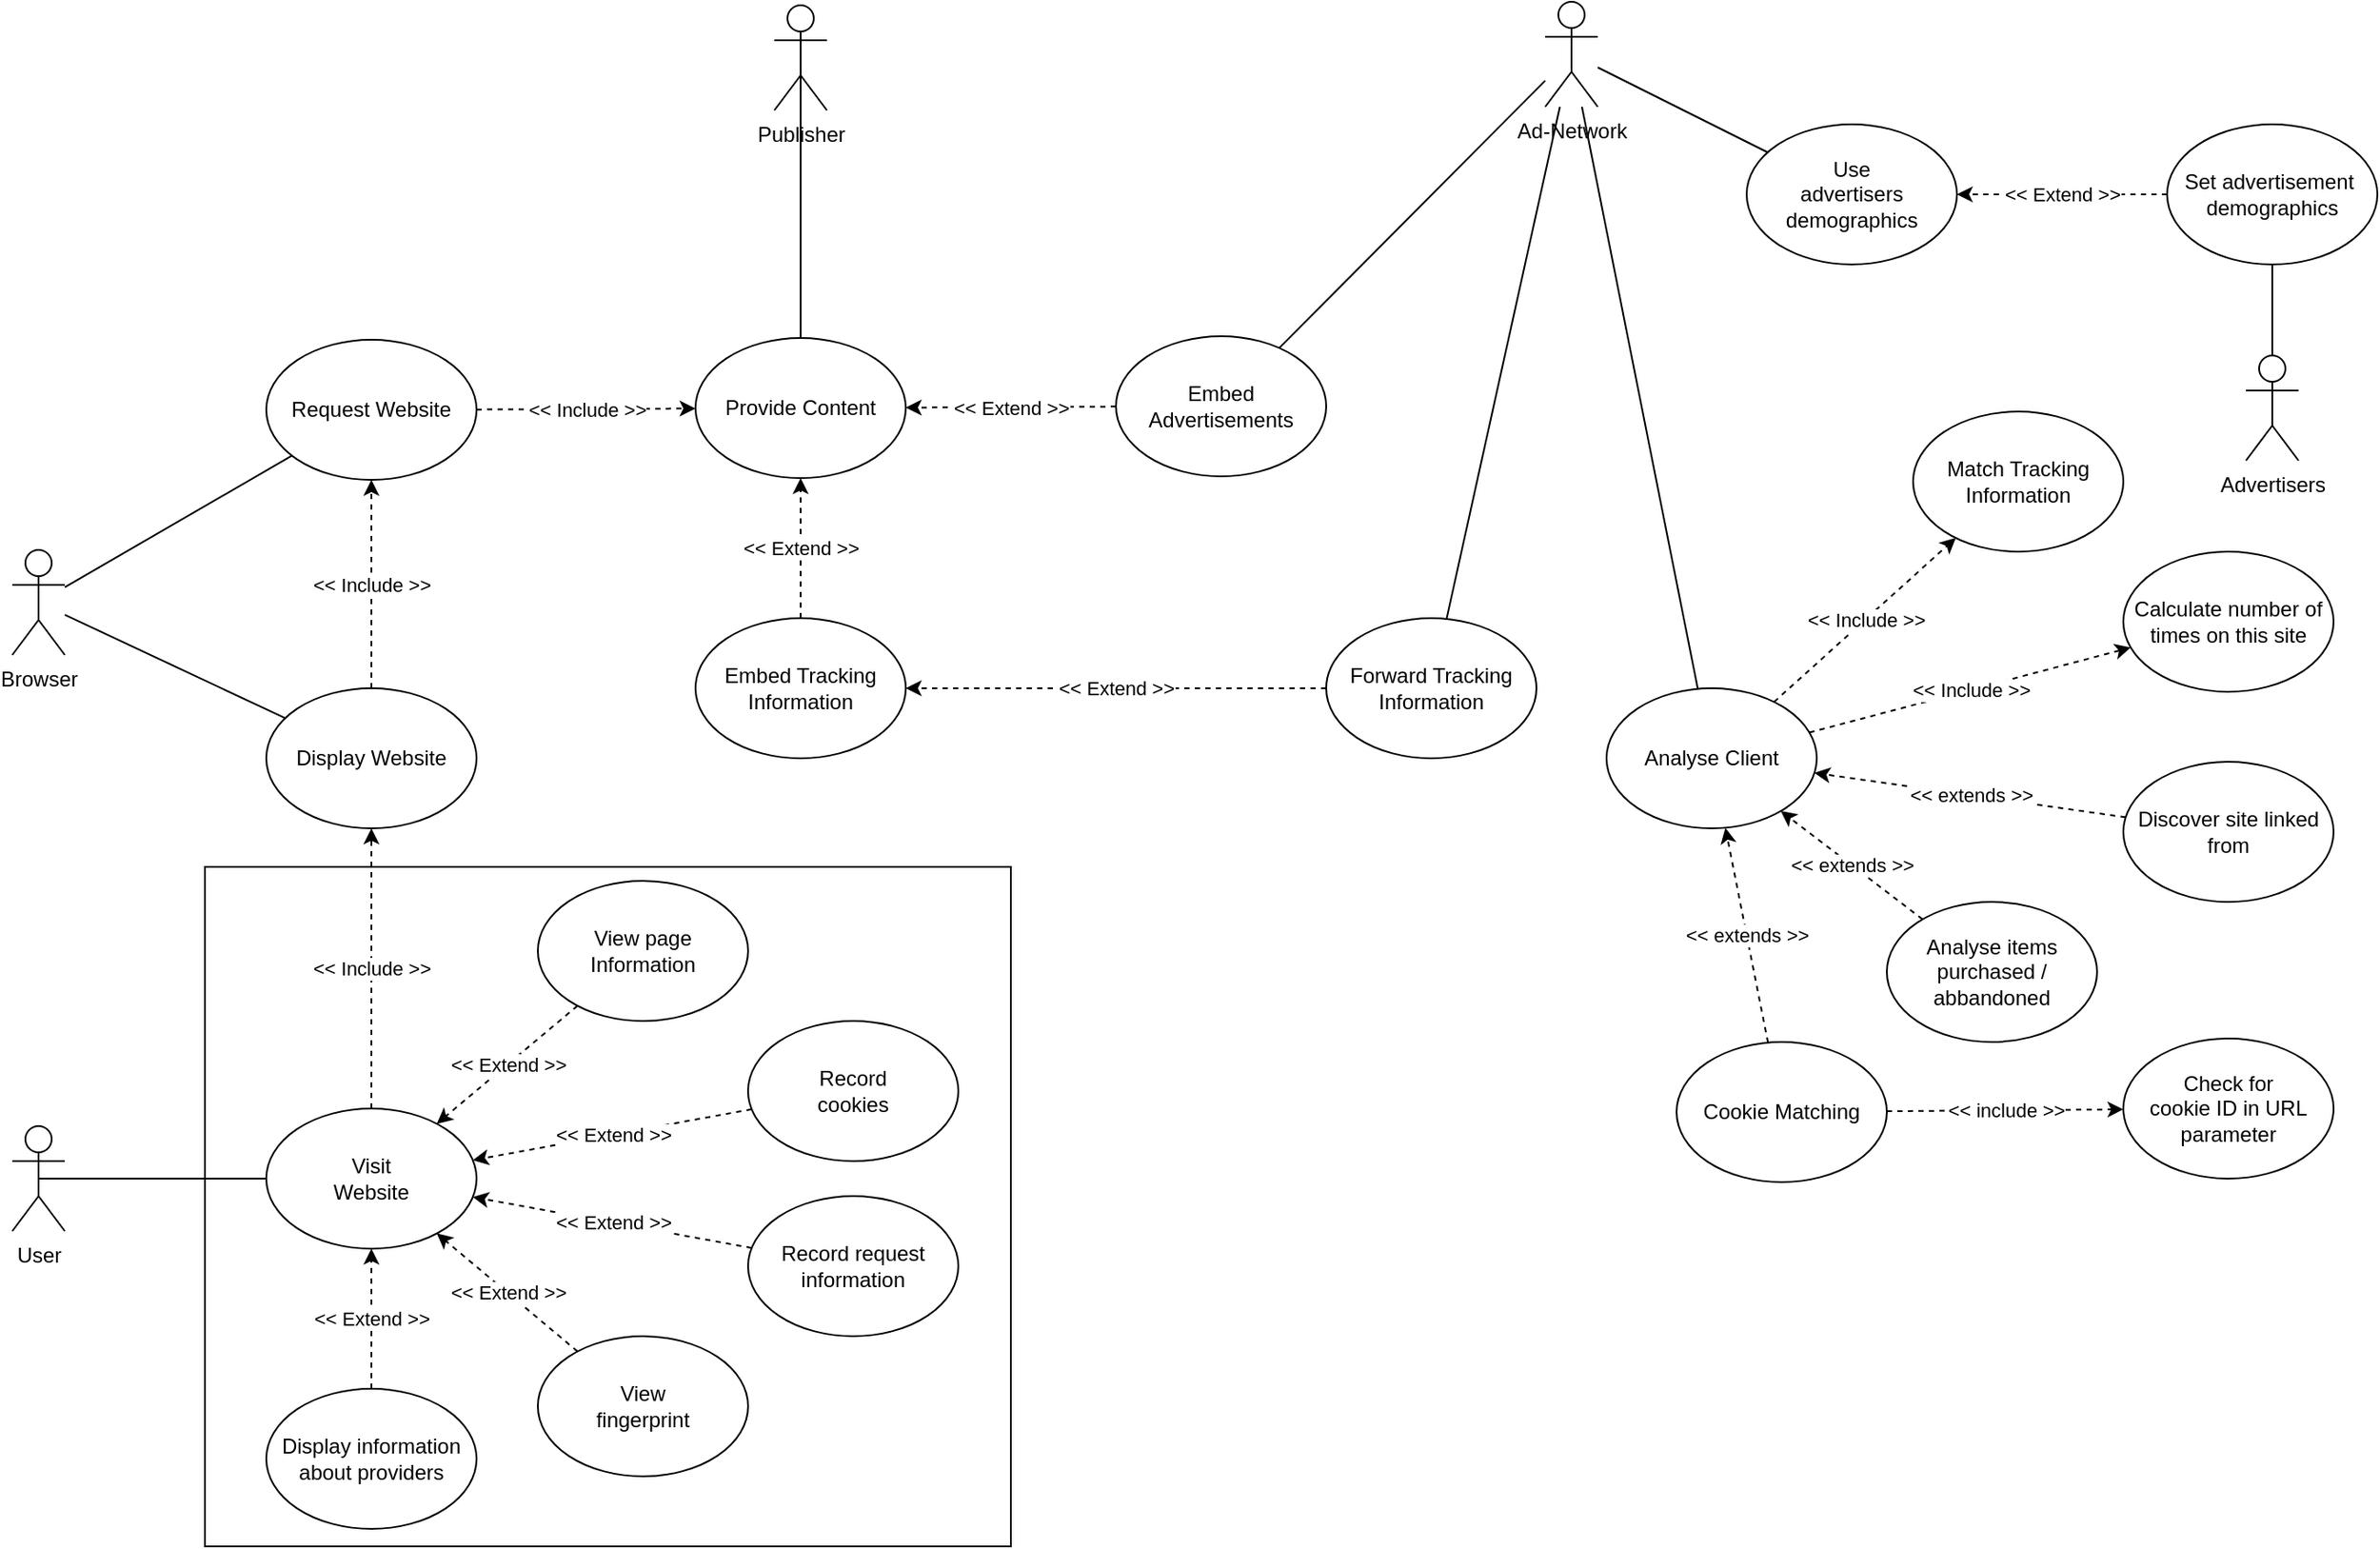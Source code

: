 <mxfile version="14.5.1" type="device"><diagram id="3IF4Adh-n0_5Kfnh6lJa" name="Page-1"><mxGraphModel dx="2370" dy="2574" grid="1" gridSize="10" guides="1" tooltips="1" connect="1" arrows="1" fold="1" page="1" pageScale="1" pageWidth="827" pageHeight="1169" math="0" shadow="0"><root><mxCell id="0"/><mxCell id="1" parent="0"/><mxCell id="CQIQIgl-ptgciBJA88zT-26" value="" style="rounded=0;whiteSpace=wrap;html=1;" parent="1" vertex="1"><mxGeometry x="200" y="422" width="460" height="388" as="geometry"/></mxCell><mxCell id="S_hfSItxV2QVCv4lVqM0-1" value="User&lt;br&gt;" style="shape=umlActor;verticalLabelPosition=bottom;verticalAlign=top;html=1;outlineConnect=0;" parent="1" vertex="1"><mxGeometry x="90" y="570" width="30" height="60" as="geometry"/></mxCell><mxCell id="S_hfSItxV2QVCv4lVqM0-2" value="Browser" style="shape=umlActor;verticalLabelPosition=bottom;verticalAlign=top;html=1;outlineConnect=0;" parent="1" vertex="1"><mxGeometry x="90" y="241" width="30" height="60" as="geometry"/></mxCell><mxCell id="S_hfSItxV2QVCv4lVqM0-3" value="Publisher" style="shape=umlActor;verticalLabelPosition=bottom;verticalAlign=top;html=1;outlineConnect=0;" parent="1" vertex="1"><mxGeometry x="525" y="-70" width="30" height="60" as="geometry"/></mxCell><mxCell id="S_hfSItxV2QVCv4lVqM0-6" value="Record&lt;br&gt;cookies" style="ellipse;whiteSpace=wrap;html=1;" parent="1" vertex="1"><mxGeometry x="510" y="510" width="120" height="80" as="geometry"/></mxCell><mxCell id="S_hfSItxV2QVCv4lVqM0-7" value="Ad-Network&lt;br&gt;" style="shape=umlActor;verticalLabelPosition=bottom;verticalAlign=top;html=1;outlineConnect=0;" parent="1" vertex="1"><mxGeometry x="965" y="-72" width="30" height="60" as="geometry"/></mxCell><mxCell id="S_hfSItxV2QVCv4lVqM0-8" value="Visit &lt;br&gt;Website" style="ellipse;whiteSpace=wrap;html=1;" parent="1" vertex="1"><mxGeometry x="235" y="560" width="120" height="80" as="geometry"/></mxCell><mxCell id="S_hfSItxV2QVCv4lVqM0-14" value="Provide Content" style="ellipse;whiteSpace=wrap;html=1;" parent="1" vertex="1"><mxGeometry x="480" y="120" width="120" height="80" as="geometry"/></mxCell><mxCell id="S_hfSItxV2QVCv4lVqM0-15" value="Request Website" style="ellipse;whiteSpace=wrap;html=1;" parent="1" vertex="1"><mxGeometry x="235" y="121" width="120" height="80" as="geometry"/></mxCell><mxCell id="S_hfSItxV2QVCv4lVqM0-17" value="Embed Tracking Information" style="ellipse;whiteSpace=wrap;html=1;" parent="1" vertex="1"><mxGeometry x="480" y="280" width="120" height="80" as="geometry"/></mxCell><mxCell id="S_hfSItxV2QVCv4lVqM0-18" value="Analyse Client" style="ellipse;whiteSpace=wrap;html=1;" parent="1" vertex="1"><mxGeometry x="1000" y="320" width="120" height="80" as="geometry"/></mxCell><mxCell id="S_hfSItxV2QVCv4lVqM0-19" value="Match Tracking Information" style="ellipse;whiteSpace=wrap;html=1;" parent="1" vertex="1"><mxGeometry x="1175" y="162" width="120" height="80" as="geometry"/></mxCell><mxCell id="S_hfSItxV2QVCv4lVqM0-20" value="Forward Tracking Information" style="ellipse;whiteSpace=wrap;html=1;" parent="1" vertex="1"><mxGeometry x="840" y="280" width="120" height="80" as="geometry"/></mxCell><mxCell id="S_hfSItxV2QVCv4lVqM0-23" value="" style="endArrow=none;html=1;exitX=0.5;exitY=0.5;exitDx=0;exitDy=0;exitPerimeter=0;" parent="1" source="S_hfSItxV2QVCv4lVqM0-1" target="S_hfSItxV2QVCv4lVqM0-8" edge="1"><mxGeometry width="50" height="50" relative="1" as="geometry"><mxPoint x="390" y="490" as="sourcePoint"/><mxPoint x="440" y="440" as="targetPoint"/></mxGeometry></mxCell><mxCell id="S_hfSItxV2QVCv4lVqM0-25" value="" style="endArrow=classic;html=1;dashed=1;" parent="1" source="S_hfSItxV2QVCv4lVqM0-6" target="S_hfSItxV2QVCv4lVqM0-8" edge="1"><mxGeometry relative="1" as="geometry"><mxPoint x="364" y="670" as="sourcePoint"/><mxPoint x="464" y="670" as="targetPoint"/></mxGeometry></mxCell><mxCell id="S_hfSItxV2QVCv4lVqM0-26" value="&amp;lt;&amp;lt; Extend &amp;gt;&amp;gt;" style="edgeLabel;resizable=0;html=1;align=center;verticalAlign=middle;" parent="S_hfSItxV2QVCv4lVqM0-25" connectable="0" vertex="1"><mxGeometry relative="1" as="geometry"/></mxCell><mxCell id="S_hfSItxV2QVCv4lVqM0-30" value="" style="endArrow=classic;html=1;dashed=1;" parent="1" source="S_hfSItxV2QVCv4lVqM0-8" target="qkTE1JA_D2MFsFtZeY83-20" edge="1"><mxGeometry relative="1" as="geometry"><mxPoint x="360" y="350" as="sourcePoint"/><mxPoint x="190" y="430" as="targetPoint"/></mxGeometry></mxCell><mxCell id="S_hfSItxV2QVCv4lVqM0-31" value="&amp;lt;&amp;lt; Include &amp;gt;&amp;gt;" style="edgeLabel;resizable=0;html=1;align=center;verticalAlign=middle;" parent="S_hfSItxV2QVCv4lVqM0-30" connectable="0" vertex="1"><mxGeometry relative="1" as="geometry"/></mxCell><mxCell id="S_hfSItxV2QVCv4lVqM0-34" value="" style="endArrow=classic;html=1;dashed=1;" parent="1" source="S_hfSItxV2QVCv4lVqM0-17" target="S_hfSItxV2QVCv4lVqM0-14" edge="1"><mxGeometry relative="1" as="geometry"><mxPoint x="360" y="250" as="sourcePoint"/><mxPoint x="460" y="250" as="targetPoint"/></mxGeometry></mxCell><mxCell id="S_hfSItxV2QVCv4lVqM0-35" value="&amp;lt;&amp;lt; Extend &amp;gt;&amp;gt;" style="edgeLabel;resizable=0;html=1;align=center;verticalAlign=middle;" parent="S_hfSItxV2QVCv4lVqM0-34" connectable="0" vertex="1"><mxGeometry relative="1" as="geometry"/></mxCell><mxCell id="S_hfSItxV2QVCv4lVqM0-36" value="" style="endArrow=classic;html=1;dashed=1;" parent="1" source="S_hfSItxV2QVCv4lVqM0-20" target="S_hfSItxV2QVCv4lVqM0-17" edge="1"><mxGeometry relative="1" as="geometry"><mxPoint x="360" y="210" as="sourcePoint"/><mxPoint x="460" y="210" as="targetPoint"/></mxGeometry></mxCell><mxCell id="S_hfSItxV2QVCv4lVqM0-37" value="&amp;lt;&amp;lt; Extend &amp;gt;&amp;gt;" style="edgeLabel;resizable=0;html=1;align=center;verticalAlign=middle;" parent="S_hfSItxV2QVCv4lVqM0-36" connectable="0" vertex="1"><mxGeometry relative="1" as="geometry"/></mxCell><mxCell id="S_hfSItxV2QVCv4lVqM0-40" value="" style="endArrow=none;html=1;entryX=0.5;entryY=0.5;entryDx=0;entryDy=0;entryPerimeter=0;" parent="1" source="S_hfSItxV2QVCv4lVqM0-14" target="S_hfSItxV2QVCv4lVqM0-3" edge="1"><mxGeometry width="50" height="50" relative="1" as="geometry"><mxPoint x="390" y="270" as="sourcePoint"/><mxPoint x="440" y="220" as="targetPoint"/></mxGeometry></mxCell><mxCell id="S_hfSItxV2QVCv4lVqM0-41" value="" style="endArrow=none;html=1;" parent="1" source="S_hfSItxV2QVCv4lVqM0-15" target="S_hfSItxV2QVCv4lVqM0-2" edge="1"><mxGeometry width="50" height="50" relative="1" as="geometry"><mxPoint x="390" y="270" as="sourcePoint"/><mxPoint x="180" y="271" as="targetPoint"/></mxGeometry></mxCell><mxCell id="S_hfSItxV2QVCv4lVqM0-42" value="" style="endArrow=none;html=1;" parent="1" source="S_hfSItxV2QVCv4lVqM0-18" target="S_hfSItxV2QVCv4lVqM0-7" edge="1"><mxGeometry width="50" height="50" relative="1" as="geometry"><mxPoint x="700" y="268" as="sourcePoint"/><mxPoint x="750" y="218" as="targetPoint"/></mxGeometry></mxCell><mxCell id="S_hfSItxV2QVCv4lVqM0-43" value="" style="endArrow=classic;html=1;dashed=1;" parent="1" source="S_hfSItxV2QVCv4lVqM0-18" target="S_hfSItxV2QVCv4lVqM0-19" edge="1"><mxGeometry relative="1" as="geometry"><mxPoint x="645" y="451" as="sourcePoint"/><mxPoint x="745" y="451" as="targetPoint"/></mxGeometry></mxCell><mxCell id="S_hfSItxV2QVCv4lVqM0-44" value="&amp;lt;&amp;lt; Include &amp;gt;&amp;gt;" style="edgeLabel;resizable=0;html=1;align=center;verticalAlign=middle;" parent="S_hfSItxV2QVCv4lVqM0-43" connectable="0" vertex="1"><mxGeometry relative="1" as="geometry"/></mxCell><mxCell id="fwlvk5b5kiZemC5X7DUF-1" value="Calculate number of times on this site" style="ellipse;whiteSpace=wrap;html=1;" parent="1" vertex="1"><mxGeometry x="1295" y="242" width="120" height="80" as="geometry"/></mxCell><mxCell id="fwlvk5b5kiZemC5X7DUF-2" value="" style="endArrow=classic;html=1;dashed=1;" parent="1" source="S_hfSItxV2QVCv4lVqM0-18" target="fwlvk5b5kiZemC5X7DUF-1" edge="1"><mxGeometry relative="1" as="geometry"><mxPoint x="1127.3" y="379.136" as="sourcePoint"/><mxPoint x="1297.785" y="343.045" as="targetPoint"/></mxGeometry></mxCell><mxCell id="fwlvk5b5kiZemC5X7DUF-3" value="&amp;lt;&amp;lt; Include &amp;gt;&amp;gt;" style="edgeLabel;resizable=0;html=1;align=center;verticalAlign=middle;" parent="fwlvk5b5kiZemC5X7DUF-2" connectable="0" vertex="1"><mxGeometry relative="1" as="geometry"/></mxCell><mxCell id="fwlvk5b5kiZemC5X7DUF-4" value="Discover site linked from" style="ellipse;whiteSpace=wrap;html=1;" parent="1" vertex="1"><mxGeometry x="1295" y="362" width="120" height="80" as="geometry"/></mxCell><mxCell id="fwlvk5b5kiZemC5X7DUF-5" value="" style="endArrow=classic;html=1;dashed=1;" parent="1" source="fwlvk5b5kiZemC5X7DUF-4" target="S_hfSItxV2QVCv4lVqM0-18" edge="1"><mxGeometry relative="1" as="geometry"><mxPoint x="1095.0" y="551.004" as="sourcePoint"/><mxPoint x="1265.485" y="587.095" as="targetPoint"/></mxGeometry></mxCell><mxCell id="fwlvk5b5kiZemC5X7DUF-6" value="&amp;lt;&amp;lt; extends &amp;gt;&amp;gt;" style="edgeLabel;resizable=0;html=1;align=center;verticalAlign=middle;" parent="fwlvk5b5kiZemC5X7DUF-5" connectable="0" vertex="1"><mxGeometry relative="1" as="geometry"/></mxCell><mxCell id="fwlvk5b5kiZemC5X7DUF-7" value="Analyse items purchased / abbandoned" style="ellipse;whiteSpace=wrap;html=1;" parent="1" vertex="1"><mxGeometry x="1160" y="442" width="120" height="80" as="geometry"/></mxCell><mxCell id="fwlvk5b5kiZemC5X7DUF-8" value="" style="endArrow=classic;html=1;dashed=1;" parent="1" source="fwlvk5b5kiZemC5X7DUF-7" target="S_hfSItxV2QVCv4lVqM0-18" edge="1"><mxGeometry relative="1" as="geometry"><mxPoint x="1311.414" y="543.51" as="sourcePoint"/><mxPoint x="1113.557" y="418.51" as="targetPoint"/></mxGeometry></mxCell><mxCell id="fwlvk5b5kiZemC5X7DUF-9" value="&amp;lt;&amp;lt; extends &amp;gt;&amp;gt;" style="edgeLabel;resizable=0;html=1;align=center;verticalAlign=middle;" parent="fwlvk5b5kiZemC5X7DUF-8" connectable="0" vertex="1"><mxGeometry relative="1" as="geometry"/></mxCell><mxCell id="qkTE1JA_D2MFsFtZeY83-1" value="Embed Advertisements" style="ellipse;whiteSpace=wrap;html=1;" parent="1" vertex="1"><mxGeometry x="720" y="119" width="120" height="80" as="geometry"/></mxCell><mxCell id="qkTE1JA_D2MFsFtZeY83-2" value="" style="endArrow=none;html=1;" parent="1" source="qkTE1JA_D2MFsFtZeY83-1" target="S_hfSItxV2QVCv4lVqM0-7" edge="1"><mxGeometry width="50" height="50" relative="1" as="geometry"><mxPoint x="647" y="298" as="sourcePoint"/><mxPoint x="697" y="248" as="targetPoint"/></mxGeometry></mxCell><mxCell id="qkTE1JA_D2MFsFtZeY83-3" value="" style="endArrow=classic;html=1;dashed=1;" parent="1" source="qkTE1JA_D2MFsFtZeY83-1" target="S_hfSItxV2QVCv4lVqM0-14" edge="1"><mxGeometry relative="1" as="geometry"><mxPoint x="540" y="290" as="sourcePoint"/><mxPoint x="540" y="230" as="targetPoint"/></mxGeometry></mxCell><mxCell id="qkTE1JA_D2MFsFtZeY83-4" value="&amp;lt;&amp;lt; Extend &amp;gt;&amp;gt;" style="edgeLabel;resizable=0;html=1;align=center;verticalAlign=middle;" parent="qkTE1JA_D2MFsFtZeY83-3" connectable="0" vertex="1"><mxGeometry relative="1" as="geometry"/></mxCell><mxCell id="qkTE1JA_D2MFsFtZeY83-5" value="" style="endArrow=none;html=1;" parent="1" source="S_hfSItxV2QVCv4lVqM0-20" target="S_hfSItxV2QVCv4lVqM0-7" edge="1"><mxGeometry width="50" height="50" relative="1" as="geometry"><mxPoint x="977" y="268" as="sourcePoint"/><mxPoint x="1027" y="218" as="targetPoint"/></mxGeometry></mxCell><mxCell id="qkTE1JA_D2MFsFtZeY83-6" value="Advertisers" style="shape=umlActor;verticalLabelPosition=bottom;verticalAlign=top;html=1;outlineConnect=0;" parent="1" vertex="1"><mxGeometry x="1365" y="130" width="30" height="60" as="geometry"/></mxCell><mxCell id="qkTE1JA_D2MFsFtZeY83-7" value="Use&lt;br&gt;advertisers demographics" style="ellipse;whiteSpace=wrap;html=1;" parent="1" vertex="1"><mxGeometry x="1080" y="-2" width="120" height="80" as="geometry"/></mxCell><mxCell id="qkTE1JA_D2MFsFtZeY83-15" value="Set advertisement&amp;nbsp;&lt;br&gt;demographics" style="ellipse;whiteSpace=wrap;html=1;" parent="1" vertex="1"><mxGeometry x="1320" y="-2" width="120" height="80" as="geometry"/></mxCell><mxCell id="qkTE1JA_D2MFsFtZeY83-16" value="" style="endArrow=none;html=1;" parent="1" source="qkTE1JA_D2MFsFtZeY83-7" target="S_hfSItxV2QVCv4lVqM0-7" edge="1"><mxGeometry width="50" height="50" relative="1" as="geometry"><mxPoint x="822.688" y="135.457" as="sourcePoint"/><mxPoint x="840" y="108" as="targetPoint"/></mxGeometry></mxCell><mxCell id="qkTE1JA_D2MFsFtZeY83-17" value="" style="endArrow=none;html=1;" parent="1" source="qkTE1JA_D2MFsFtZeY83-6" target="qkTE1JA_D2MFsFtZeY83-15" edge="1"><mxGeometry width="50" height="50" relative="1" as="geometry"><mxPoint x="1610" y="-73" as="sourcePoint"/><mxPoint x="1730" y="-73" as="targetPoint"/></mxGeometry></mxCell><mxCell id="qkTE1JA_D2MFsFtZeY83-18" value="" style="endArrow=classic;html=1;dashed=1;" parent="1" source="qkTE1JA_D2MFsFtZeY83-15" target="qkTE1JA_D2MFsFtZeY83-7" edge="1"><mxGeometry relative="1" as="geometry"><mxPoint x="845" y="368" as="sourcePoint"/><mxPoint x="410" y="368" as="targetPoint"/></mxGeometry></mxCell><mxCell id="qkTE1JA_D2MFsFtZeY83-19" value="&amp;lt;&amp;lt; Extend &amp;gt;&amp;gt;" style="edgeLabel;resizable=0;html=1;align=center;verticalAlign=middle;" parent="qkTE1JA_D2MFsFtZeY83-18" connectable="0" vertex="1"><mxGeometry relative="1" as="geometry"/></mxCell><mxCell id="qkTE1JA_D2MFsFtZeY83-20" value="Display Website" style="ellipse;whiteSpace=wrap;html=1;" parent="1" vertex="1"><mxGeometry x="235" y="320" width="120" height="80" as="geometry"/></mxCell><mxCell id="qkTE1JA_D2MFsFtZeY83-21" value="" style="endArrow=classic;html=1;dashed=1;" parent="1" source="qkTE1JA_D2MFsFtZeY83-20" target="S_hfSItxV2QVCv4lVqM0-15" edge="1"><mxGeometry relative="1" as="geometry"><mxPoint x="305" y="530" as="sourcePoint"/><mxPoint x="305" y="410" as="targetPoint"/></mxGeometry></mxCell><mxCell id="qkTE1JA_D2MFsFtZeY83-22" value="&amp;lt;&amp;lt; Include &amp;gt;&amp;gt;" style="edgeLabel;resizable=0;html=1;align=center;verticalAlign=middle;" parent="qkTE1JA_D2MFsFtZeY83-21" connectable="0" vertex="1"><mxGeometry relative="1" as="geometry"/></mxCell><mxCell id="qkTE1JA_D2MFsFtZeY83-23" value="" style="endArrow=none;html=1;" parent="1" source="qkTE1JA_D2MFsFtZeY83-20" target="S_hfSItxV2QVCv4lVqM0-2" edge="1"><mxGeometry width="50" height="50" relative="1" as="geometry"><mxPoint x="261.338" y="198.436" as="sourcePoint"/><mxPoint x="130" y="280.605" as="targetPoint"/></mxGeometry></mxCell><mxCell id="qkTE1JA_D2MFsFtZeY83-24" value="" style="endArrow=classic;html=1;dashed=1;" parent="1" source="S_hfSItxV2QVCv4lVqM0-15" target="S_hfSItxV2QVCv4lVqM0-14" edge="1"><mxGeometry relative="1" as="geometry"><mxPoint x="305" y="330" as="sourcePoint"/><mxPoint x="305" y="211" as="targetPoint"/></mxGeometry></mxCell><mxCell id="qkTE1JA_D2MFsFtZeY83-25" value="&amp;lt;&amp;lt; Include &amp;gt;&amp;gt;" style="edgeLabel;resizable=0;html=1;align=center;verticalAlign=middle;" parent="qkTE1JA_D2MFsFtZeY83-24" connectable="0" vertex="1"><mxGeometry relative="1" as="geometry"/></mxCell><mxCell id="qkTE1JA_D2MFsFtZeY83-26" value="Cookie Matching" style="ellipse;whiteSpace=wrap;html=1;" parent="1" vertex="1"><mxGeometry x="1040" y="522" width="120" height="80" as="geometry"/></mxCell><mxCell id="qkTE1JA_D2MFsFtZeY83-27" value="" style="endArrow=classic;html=1;dashed=1;" parent="1" source="qkTE1JA_D2MFsFtZeY83-26" target="S_hfSItxV2QVCv4lVqM0-18" edge="1"><mxGeometry relative="1" as="geometry"><mxPoint x="1210.098" y="499.464" as="sourcePoint"/><mxPoint x="1105.065" y="402.458" as="targetPoint"/></mxGeometry></mxCell><mxCell id="qkTE1JA_D2MFsFtZeY83-28" value="&amp;lt;&amp;lt; extends &amp;gt;&amp;gt;" style="edgeLabel;resizable=0;html=1;align=center;verticalAlign=middle;" parent="qkTE1JA_D2MFsFtZeY83-27" connectable="0" vertex="1"><mxGeometry relative="1" as="geometry"/></mxCell><mxCell id="SncsyHGia6u-rVe0nEAK-1" value="Check for &lt;br&gt;cookie ID in URL parameter" style="ellipse;whiteSpace=wrap;html=1;" parent="1" vertex="1"><mxGeometry x="1295" y="520" width="120" height="80" as="geometry"/></mxCell><mxCell id="SncsyHGia6u-rVe0nEAK-2" value="" style="endArrow=classic;html=1;dashed=1;" parent="1" source="qkTE1JA_D2MFsFtZeY83-26" target="SncsyHGia6u-rVe0nEAK-1" edge="1"><mxGeometry relative="1" as="geometry"><mxPoint x="1060" y="882" as="sourcePoint"/><mxPoint x="870" y="1371" as="targetPoint"/></mxGeometry></mxCell><mxCell id="SncsyHGia6u-rVe0nEAK-3" value="&amp;lt;&amp;lt; include &amp;gt;&amp;gt;" style="edgeLabel;resizable=0;html=1;align=center;verticalAlign=middle;" parent="SncsyHGia6u-rVe0nEAK-2" connectable="0" vertex="1"><mxGeometry relative="1" as="geometry"/></mxCell><mxCell id="CQIQIgl-ptgciBJA88zT-6" value="View page&lt;br&gt;Information" style="ellipse;whiteSpace=wrap;html=1;" parent="1" vertex="1"><mxGeometry x="390" y="430" width="120" height="80" as="geometry"/></mxCell><mxCell id="CQIQIgl-ptgciBJA88zT-11" value="" style="endArrow=classic;html=1;dashed=1;" parent="1" source="CQIQIgl-ptgciBJA88zT-6" target="S_hfSItxV2QVCv4lVqM0-8" edge="1"><mxGeometry relative="1" as="geometry"><mxPoint x="499.662" y="551.768" as="sourcePoint"/><mxPoint x="365" y="610" as="targetPoint"/></mxGeometry></mxCell><mxCell id="CQIQIgl-ptgciBJA88zT-12" value="&amp;lt;&amp;lt; Extend &amp;gt;&amp;gt;" style="edgeLabel;resizable=0;html=1;align=center;verticalAlign=middle;" parent="CQIQIgl-ptgciBJA88zT-11" connectable="0" vertex="1"><mxGeometry relative="1" as="geometry"/></mxCell><mxCell id="CQIQIgl-ptgciBJA88zT-16" value="Record request&lt;br&gt;information" style="ellipse;whiteSpace=wrap;html=1;" parent="1" vertex="1"><mxGeometry x="510" y="610" width="120" height="80" as="geometry"/></mxCell><mxCell id="CQIQIgl-ptgciBJA88zT-22" value="" style="endArrow=classic;html=1;dashed=1;" parent="1" source="CQIQIgl-ptgciBJA88zT-16" target="S_hfSItxV2QVCv4lVqM0-8" edge="1"><mxGeometry relative="1" as="geometry"><mxPoint x="490" y="610" as="sourcePoint"/><mxPoint x="365" y="610" as="targetPoint"/></mxGeometry></mxCell><mxCell id="CQIQIgl-ptgciBJA88zT-23" value="&amp;lt;&amp;lt; Extend &amp;gt;&amp;gt;" style="edgeLabel;resizable=0;html=1;align=center;verticalAlign=middle;" parent="CQIQIgl-ptgciBJA88zT-22" connectable="0" vertex="1"><mxGeometry relative="1" as="geometry"/></mxCell><mxCell id="CQIQIgl-ptgciBJA88zT-27" value="View &lt;br&gt;fingerprint" style="ellipse;whiteSpace=wrap;html=1;" parent="1" vertex="1"><mxGeometry x="390" y="690" width="120" height="80" as="geometry"/></mxCell><mxCell id="CQIQIgl-ptgciBJA88zT-28" value="" style="endArrow=classic;html=1;dashed=1;" parent="1" source="CQIQIgl-ptgciBJA88zT-27" target="S_hfSItxV2QVCv4lVqM0-8" edge="1"><mxGeometry relative="1" as="geometry"><mxPoint x="507.2" y="741.967" as="sourcePoint"/><mxPoint x="347.836" y="638.008" as="targetPoint"/></mxGeometry></mxCell><mxCell id="CQIQIgl-ptgciBJA88zT-29" value="&amp;lt;&amp;lt; Extend &amp;gt;&amp;gt;" style="edgeLabel;resizable=0;html=1;align=center;verticalAlign=middle;" parent="CQIQIgl-ptgciBJA88zT-28" connectable="0" vertex="1"><mxGeometry relative="1" as="geometry"/></mxCell><mxCell id="CQIQIgl-ptgciBJA88zT-30" value="Display information about providers" style="ellipse;whiteSpace=wrap;html=1;" parent="1" vertex="1"><mxGeometry x="235" y="720" width="120" height="80" as="geometry"/></mxCell><mxCell id="CQIQIgl-ptgciBJA88zT-31" value="" style="endArrow=classic;html=1;dashed=1;" parent="1" source="CQIQIgl-ptgciBJA88zT-30" target="S_hfSItxV2QVCv4lVqM0-8" edge="1"><mxGeometry relative="1" as="geometry"><mxPoint x="467.279" y="776.471" as="sourcePoint"/><mxPoint x="337.699" y="643.538" as="targetPoint"/></mxGeometry></mxCell><mxCell id="CQIQIgl-ptgciBJA88zT-32" value="&amp;lt;&amp;lt; Extend &amp;gt;&amp;gt;" style="edgeLabel;resizable=0;html=1;align=center;verticalAlign=middle;" parent="CQIQIgl-ptgciBJA88zT-31" connectable="0" vertex="1"><mxGeometry relative="1" as="geometry"/></mxCell></root></mxGraphModel></diagram></mxfile>